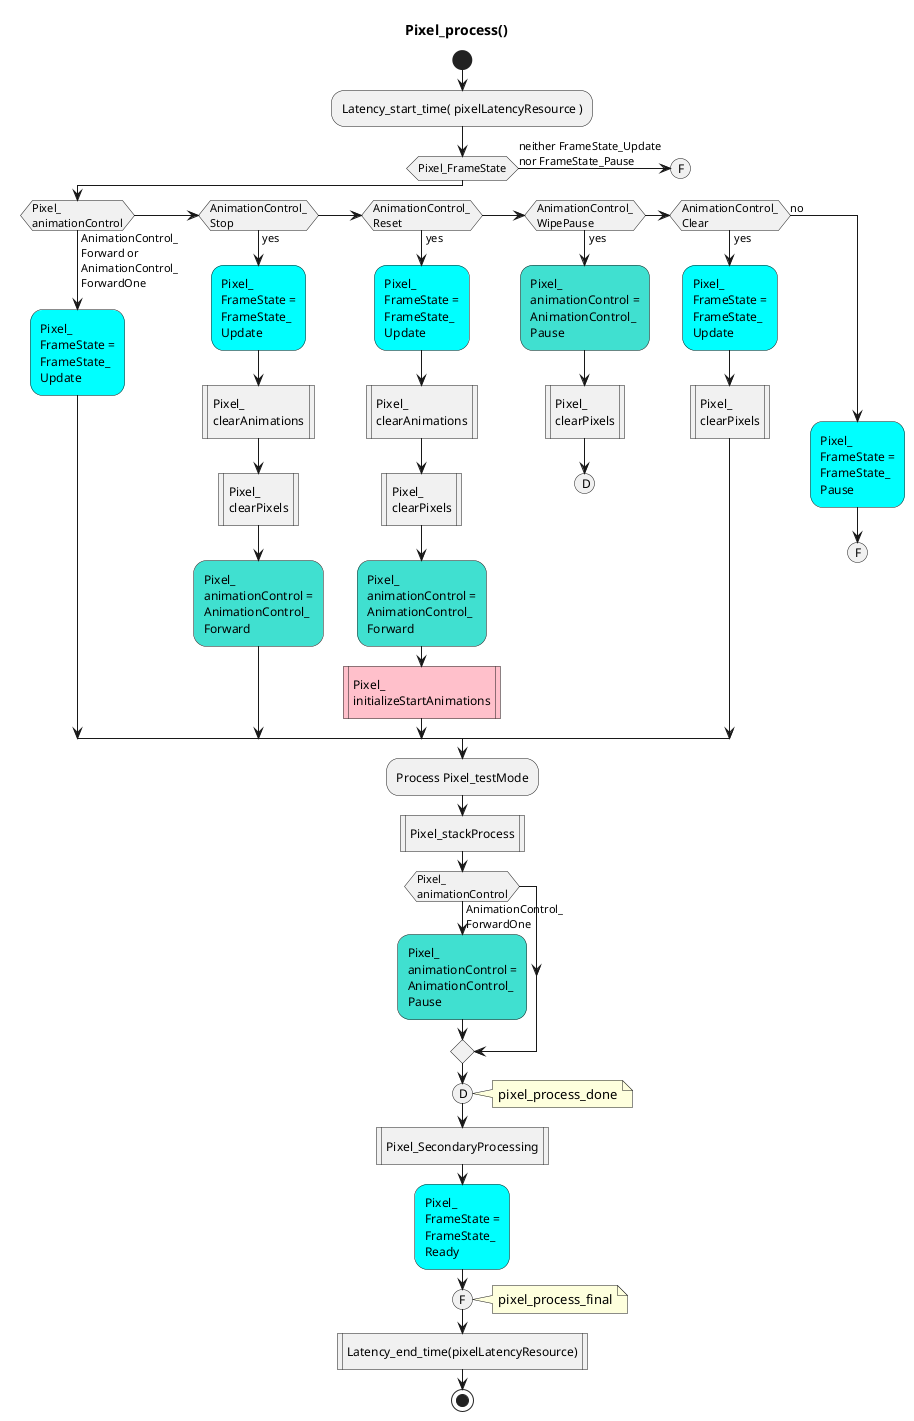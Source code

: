 '
' Pixel_process.uml
'

@startuml
title Pixel_process()
start
:Latency_start_time( pixelLatencyResource );
if (Pixel_FrameState) then (neither FrameState_Update\nnor FrameState_Pause)
 (F)
 detach
endif
if (Pixel_\nanimationControl) then (AnimationControl_\nForward or\nAnimationControl_\nForwardOne)
 #Aqua:Pixel_\nFrameState =\nFrameState_\nUpdate;
elseif (AnimationControl_\nStop) then (yes)
 #Aqua:Pixel_\nFrameState =\nFrameState_\nUpdate;
 :Pixel_\nclearAnimations|
 :Pixel_\nclearPixels|
 #Turquoise:Pixel_\nanimationControl =\nAnimationControl_\nForward;
elseif (AnimationControl_\nReset) then (yes)
 #Aqua:Pixel_\nFrameState =\nFrameState_\nUpdate;
 :Pixel_\nclearAnimations|
 :Pixel_\nclearPixels|
 #Turquoise:Pixel_\nanimationControl =\nAnimationControl_\nForward;
 #Pink:Pixel_\ninitializeStartAnimations|
elseif (AnimationControl_\nWipePause) then (yes)
 #Turquoise:Pixel_\nanimationControl =\nAnimationControl_\nPause;
 :Pixel_\nclearPixels|
 (D)
 detach
elseif (AnimationControl_\nClear) then (yes)
 #Aqua:Pixel_\nFrameState =\nFrameState_\nUpdate;
 :Pixel_\nclearPixels|
else (no)
 #Aqua:Pixel_\nFrameState =\nFrameState_\nPause;
 (F)
 detach
endif
:Process Pixel_testMode;
:Pixel_stackProcess|
if (Pixel_\nanimationControl) then (AnimationControl_\nForwardOne)
 #Turquoise:Pixel_\nanimationControl =\nAnimationControl_\nPause;
endif
(D)
note right
 pixel_process_done
end note
:Pixel_SecondaryProcessing|
#Aqua:Pixel_\nFrameState =\nFrameState_\nReady;
(F)
note right
 pixel_process_final
end note
:Latency_end_time(pixelLatencyResource)|
stop
@enduml
